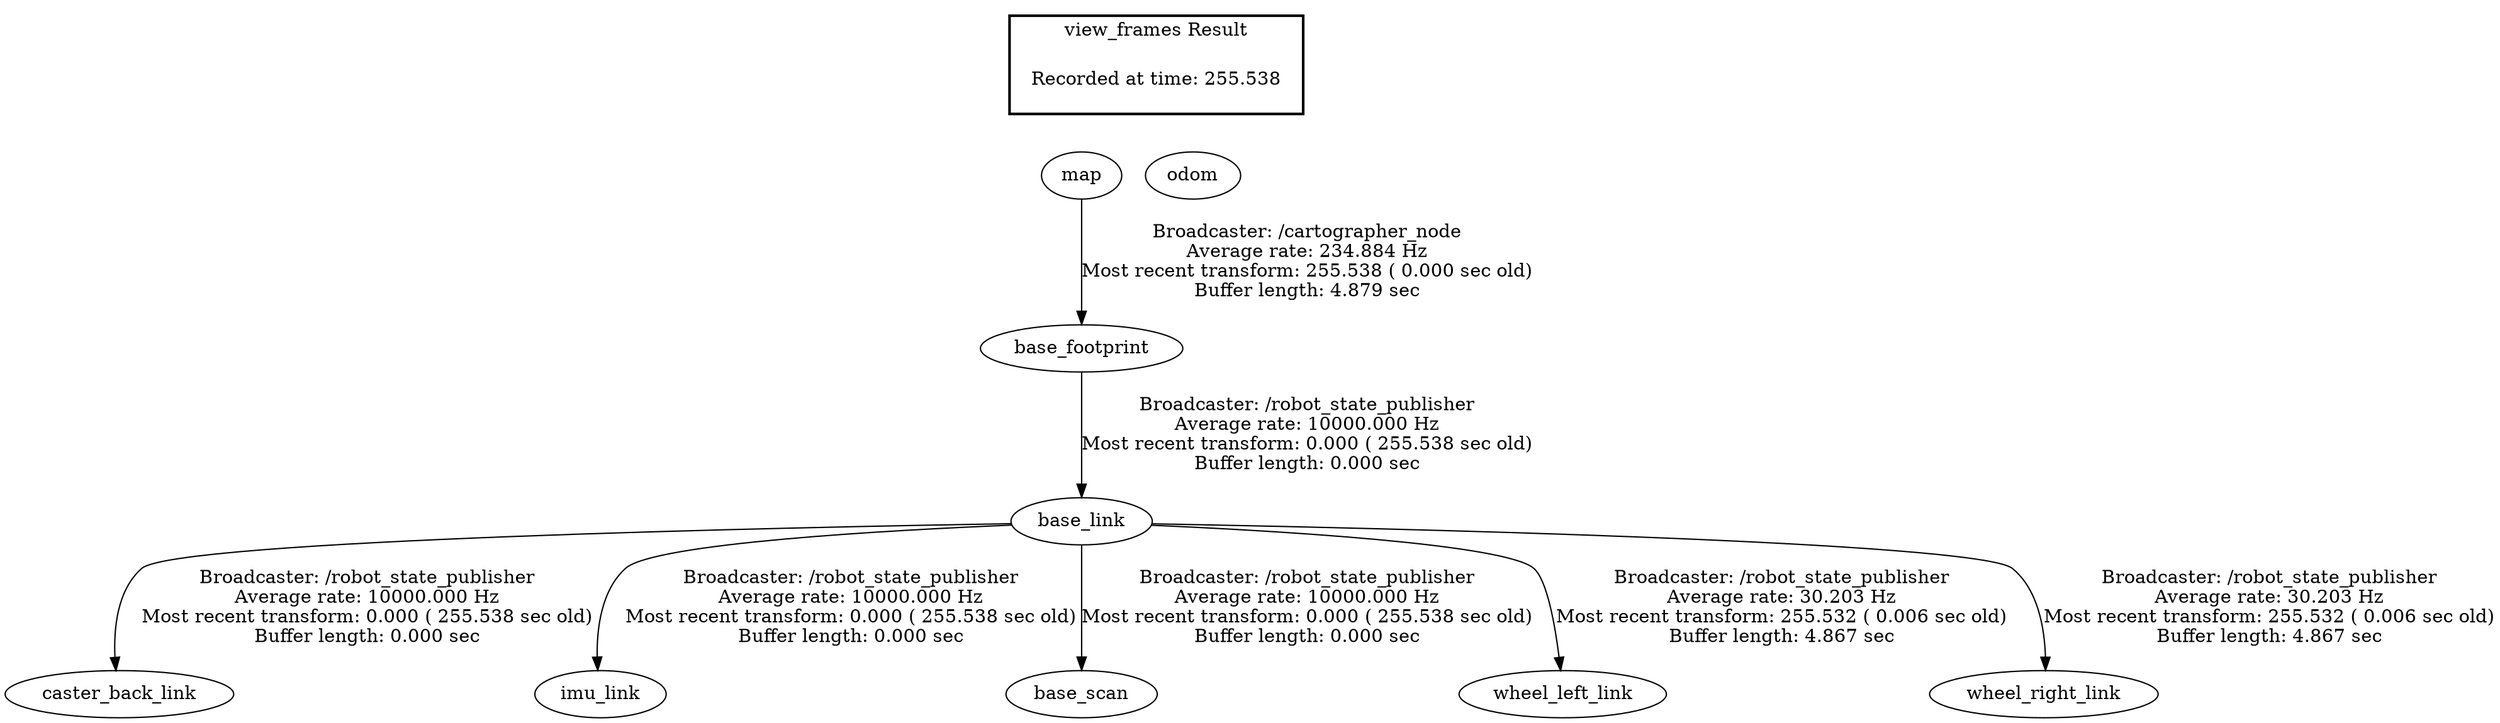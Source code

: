 digraph G {
"base_footprint" -> "base_link"[label="Broadcaster: /robot_state_publisher\nAverage rate: 10000.000 Hz\nMost recent transform: 0.000 ( 255.538 sec old)\nBuffer length: 0.000 sec\n"];
"map" -> "base_footprint"[label="Broadcaster: /cartographer_node\nAverage rate: 234.884 Hz\nMost recent transform: 255.538 ( 0.000 sec old)\nBuffer length: 4.879 sec\n"];
"base_link" -> "caster_back_link"[label="Broadcaster: /robot_state_publisher\nAverage rate: 10000.000 Hz\nMost recent transform: 0.000 ( 255.538 sec old)\nBuffer length: 0.000 sec\n"];
"base_link" -> "imu_link"[label="Broadcaster: /robot_state_publisher\nAverage rate: 10000.000 Hz\nMost recent transform: 0.000 ( 255.538 sec old)\nBuffer length: 0.000 sec\n"];
"base_link" -> "base_scan"[label="Broadcaster: /robot_state_publisher\nAverage rate: 10000.000 Hz\nMost recent transform: 0.000 ( 255.538 sec old)\nBuffer length: 0.000 sec\n"];
"base_link" -> "wheel_left_link"[label="Broadcaster: /robot_state_publisher\nAverage rate: 30.203 Hz\nMost recent transform: 255.532 ( 0.006 sec old)\nBuffer length: 4.867 sec\n"];
"base_link" -> "wheel_right_link"[label="Broadcaster: /robot_state_publisher\nAverage rate: 30.203 Hz\nMost recent transform: 255.532 ( 0.006 sec old)\nBuffer length: 4.867 sec\n"];
edge [style=invis];
 subgraph cluster_legend { style=bold; color=black; label ="view_frames Result";
"Recorded at time: 255.538"[ shape=plaintext ] ;
 }->"map";
edge [style=invis];
 subgraph cluster_legend { style=bold; color=black; label ="view_frames Result";
"Recorded at time: 255.538"[ shape=plaintext ] ;
 }->"odom";
}